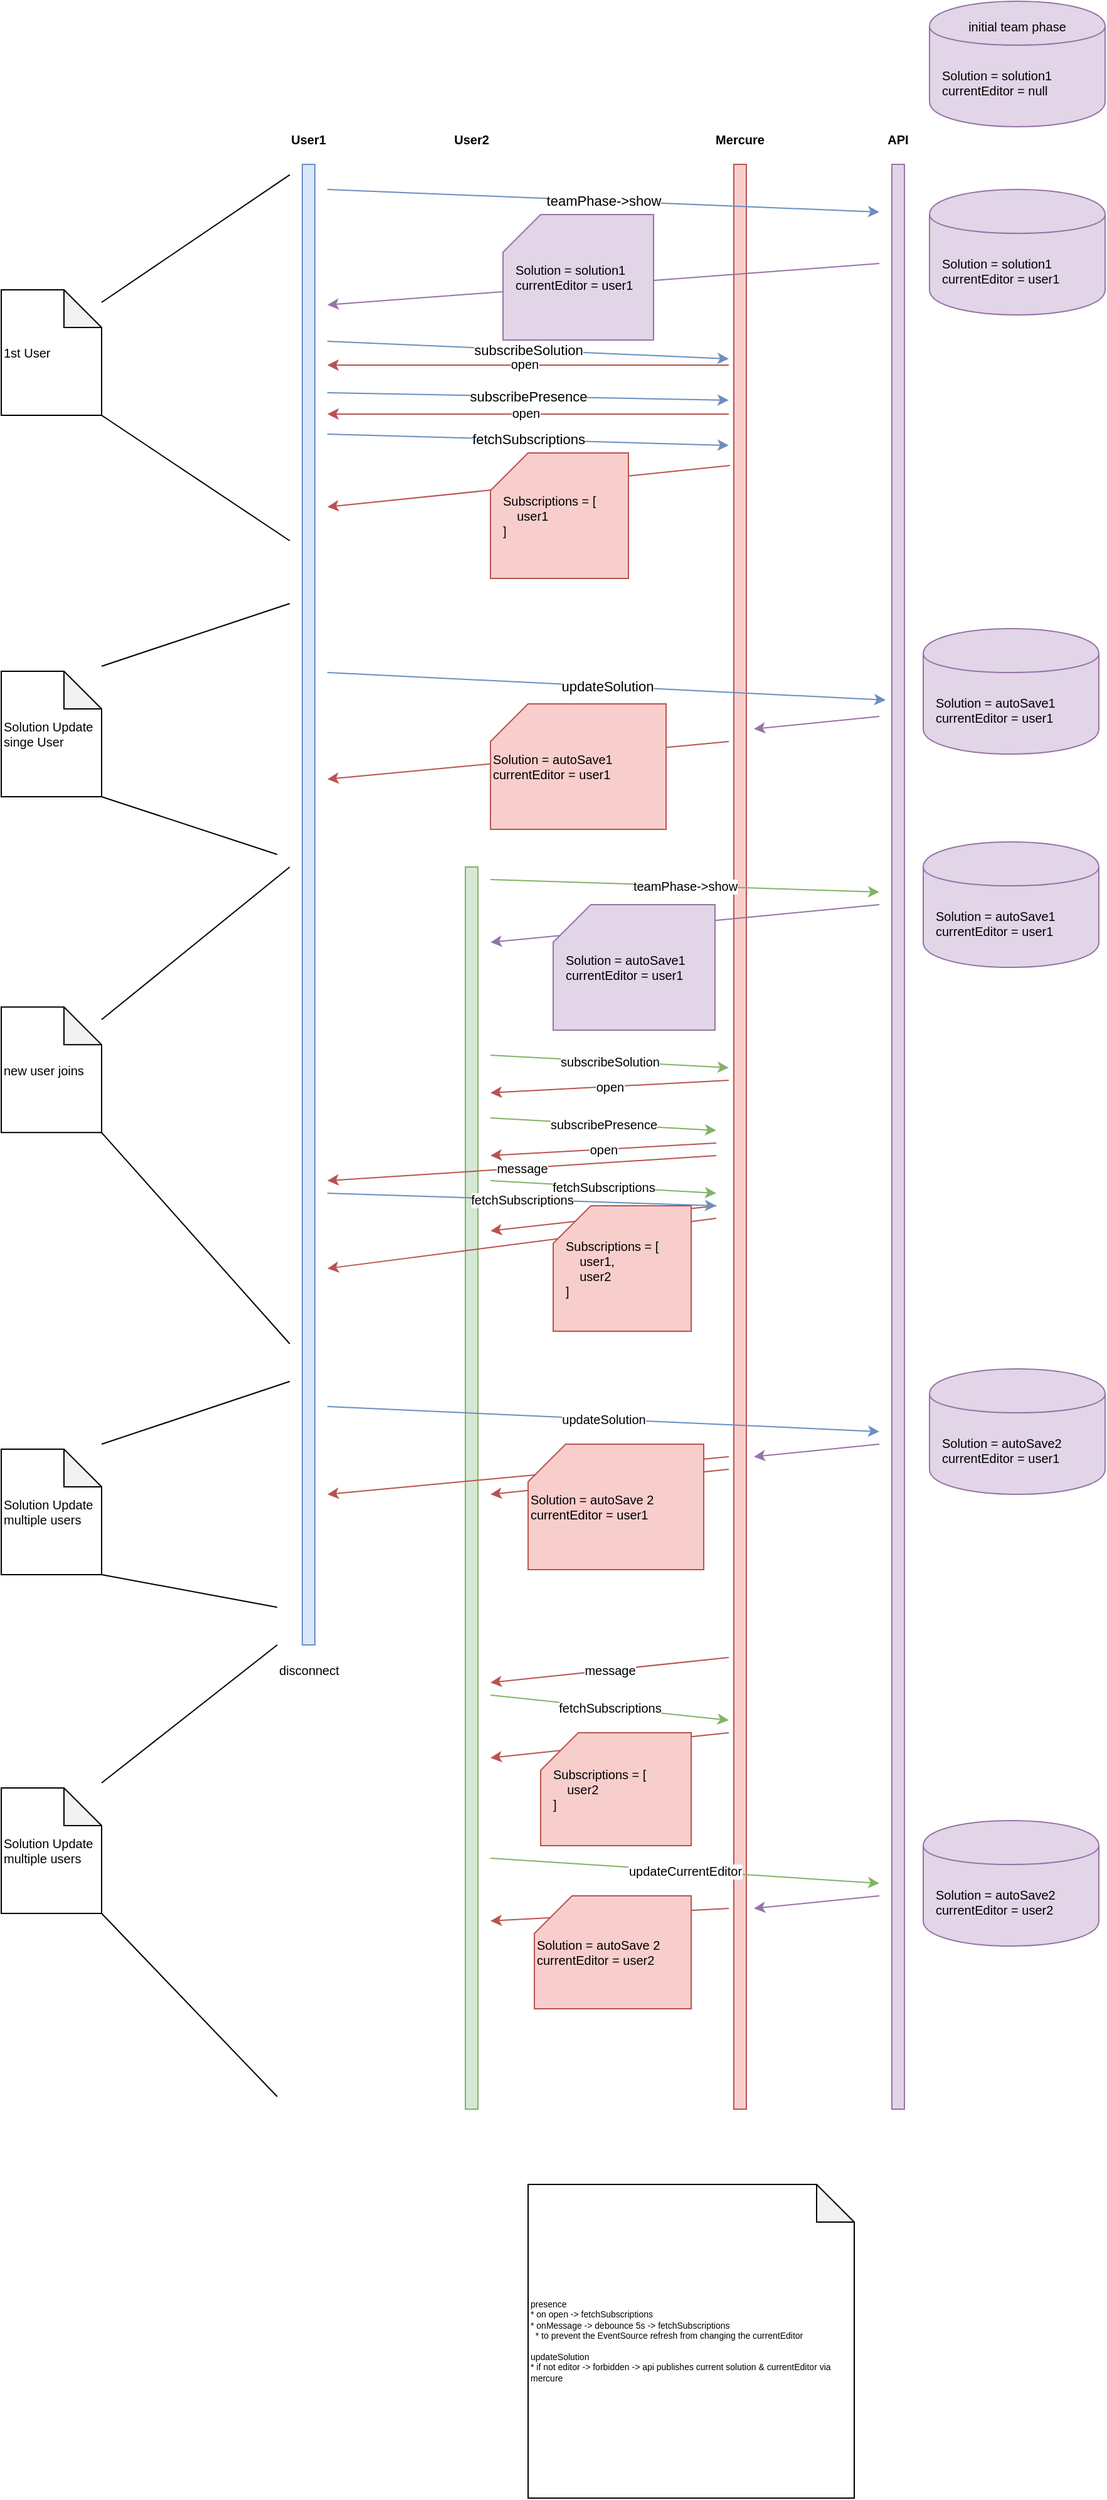 <mxfile version="13.4.5" type="device"><diagram id="4jm-vbYID1ED-iSRbs7n" name="Page-1"><mxGraphModel dx="2893" dy="1220" grid="1" gridSize="10" guides="1" tooltips="1" connect="1" arrows="1" fold="1" page="1" pageScale="1" pageWidth="827" pageHeight="1169" math="0" shadow="0"><root><mxCell id="0"/><mxCell id="1" parent="0"/><mxCell id="yuWsP8yVxdeF-Z8yM78Q-1" value="" style="rounded=0;whiteSpace=wrap;html=1;fillColor=#dae8fc;strokeColor=#6c8ebf;" parent="1" vertex="1"><mxGeometry x="70" y="130" width="10" height="1180" as="geometry"/></mxCell><mxCell id="yuWsP8yVxdeF-Z8yM78Q-2" value="" style="rounded=0;whiteSpace=wrap;html=1;fillColor=#d5e8d4;strokeColor=#82b366;" parent="1" vertex="1"><mxGeometry x="200" y="690" width="10" height="990" as="geometry"/></mxCell><mxCell id="yuWsP8yVxdeF-Z8yM78Q-3" value="" style="rounded=0;whiteSpace=wrap;html=1;fillColor=#f8cecc;strokeColor=#b85450;" parent="1" vertex="1"><mxGeometry x="414" y="130" width="10" height="1550" as="geometry"/></mxCell><mxCell id="yuWsP8yVxdeF-Z8yM78Q-4" value="" style="rounded=0;whiteSpace=wrap;html=1;fillColor=#e1d5e7;strokeColor=#9673a6;" parent="1" vertex="1"><mxGeometry x="540" y="130" width="10" height="1550" as="geometry"/></mxCell><mxCell id="yuWsP8yVxdeF-Z8yM78Q-5" value="teamPhase-&amp;gt;show" style="endArrow=classic;html=1;fillColor=#dae8fc;strokeColor=#6c8ebf;" parent="1" edge="1"><mxGeometry width="50" height="50" relative="1" as="geometry"><mxPoint x="90" y="150" as="sourcePoint"/><mxPoint x="530" y="168" as="targetPoint"/></mxGeometry></mxCell><mxCell id="yuWsP8yVxdeF-Z8yM78Q-6" value="Solution = solution1&lt;br style=&quot;font-size: 10px&quot;&gt;currentEditor = null" style="shape=cylinder;whiteSpace=wrap;html=1;boundedLbl=1;backgroundOutline=1;fillColor=#e1d5e7;strokeColor=#9673a6;fontSize=10;align=left;spacingLeft=8;" parent="1" vertex="1"><mxGeometry x="570" width="140" height="100" as="geometry"/></mxCell><mxCell id="yuWsP8yVxdeF-Z8yM78Q-7" value="Solution = solution1&lt;br style=&quot;font-size: 10px;&quot;&gt;currentEditor = user1" style="shape=cylinder;whiteSpace=wrap;html=1;boundedLbl=1;backgroundOutline=1;fillColor=#e1d5e7;strokeColor=#9673a6;fontSize=10;align=left;spacingLeft=8;" parent="1" vertex="1"><mxGeometry x="570" y="150" width="140" height="100" as="geometry"/></mxCell><mxCell id="yuWsP8yVxdeF-Z8yM78Q-8" value="" style="endArrow=classic;html=1;fillColor=#e1d5e7;strokeColor=#9673a6;" parent="1" edge="1"><mxGeometry width="50" height="50" relative="1" as="geometry"><mxPoint x="530" y="209" as="sourcePoint"/><mxPoint x="90" y="242" as="targetPoint"/></mxGeometry></mxCell><mxCell id="yuWsP8yVxdeF-Z8yM78Q-9" value="Solution = solution1&lt;br style=&quot;font-size: 10px&quot;&gt;currentEditor = user1" style="shape=card;whiteSpace=wrap;html=1;fillColor=#e1d5e7;strokeColor=#9673a6;fontSize=10;align=left;spacingLeft=8;" parent="1" vertex="1"><mxGeometry x="230" y="170" width="120" height="100" as="geometry"/></mxCell><mxCell id="yuWsP8yVxdeF-Z8yM78Q-11" value="updateSolution" style="endArrow=classic;html=1;entryX=-0.5;entryY=0.447;entryDx=0;entryDy=0;entryPerimeter=0;fillColor=#dae8fc;strokeColor=#6c8ebf;" parent="1" edge="1"><mxGeometry width="50" height="50" relative="1" as="geometry"><mxPoint x="90" y="535" as="sourcePoint"/><mxPoint x="535" y="556.91" as="targetPoint"/></mxGeometry></mxCell><mxCell id="yuWsP8yVxdeF-Z8yM78Q-12" value="Solution = autoSave1&lt;br style=&quot;font-size: 10px;&quot;&gt;currentEditor = user1" style="shape=cylinder;whiteSpace=wrap;html=1;boundedLbl=1;backgroundOutline=1;fillColor=#e1d5e7;strokeColor=#9673a6;fontSize=10;align=left;spacingLeft=8;" parent="1" vertex="1"><mxGeometry x="565" y="500" width="140" height="100" as="geometry"/></mxCell><mxCell id="yuWsP8yVxdeF-Z8yM78Q-13" value="subscribeSolution" style="endArrow=classic;html=1;fillColor=#dae8fc;strokeColor=#6c8ebf;" parent="1" edge="1"><mxGeometry width="50" height="50" relative="1" as="geometry"><mxPoint x="90" y="271" as="sourcePoint"/><mxPoint x="410" y="285" as="targetPoint"/></mxGeometry></mxCell><mxCell id="yuWsP8yVxdeF-Z8yM78Q-14" value="subscribePresence" style="endArrow=classic;html=1;fillColor=#dae8fc;strokeColor=#6c8ebf;" parent="1" edge="1"><mxGeometry width="50" height="50" relative="1" as="geometry"><mxPoint x="90" y="312" as="sourcePoint"/><mxPoint x="410" y="318" as="targetPoint"/></mxGeometry></mxCell><mxCell id="yuWsP8yVxdeF-Z8yM78Q-15" value="" style="endArrow=classic;html=1;fillColor=#f8cecc;strokeColor=#b85450;" parent="1" edge="1"><mxGeometry width="50" height="50" relative="1" as="geometry"><mxPoint x="410" y="290" as="sourcePoint"/><mxPoint x="90" y="290" as="targetPoint"/></mxGeometry></mxCell><mxCell id="yuWsP8yVxdeF-Z8yM78Q-25" value="open" style="edgeLabel;html=1;align=center;verticalAlign=middle;resizable=0;points=[];fontSize=10;" parent="yuWsP8yVxdeF-Z8yM78Q-15" vertex="1" connectable="0"><mxGeometry x="0.023" y="-1" relative="1" as="geometry"><mxPoint as="offset"/></mxGeometry></mxCell><mxCell id="yuWsP8yVxdeF-Z8yM78Q-16" value="" style="endArrow=classic;html=1;fillColor=#f8cecc;strokeColor=#b85450;" parent="1" edge="1"><mxGeometry width="50" height="50" relative="1" as="geometry"><mxPoint x="410" y="329" as="sourcePoint"/><mxPoint x="90" y="329" as="targetPoint"/></mxGeometry></mxCell><mxCell id="yuWsP8yVxdeF-Z8yM78Q-24" value="open" style="edgeLabel;html=1;align=center;verticalAlign=middle;resizable=0;points=[];fontSize=10;" parent="yuWsP8yVxdeF-Z8yM78Q-16" vertex="1" connectable="0"><mxGeometry x="0.013" y="-1" relative="1" as="geometry"><mxPoint as="offset"/></mxGeometry></mxCell><mxCell id="yuWsP8yVxdeF-Z8yM78Q-17" value="fetchSubscriptions" style="endArrow=classic;html=1;fillColor=#dae8fc;strokeColor=#6c8ebf;" parent="1" edge="1"><mxGeometry width="50" height="50" relative="1" as="geometry"><mxPoint x="90" y="345" as="sourcePoint"/><mxPoint x="410" y="354" as="targetPoint"/></mxGeometry></mxCell><mxCell id="yuWsP8yVxdeF-Z8yM78Q-18" value="" style="endArrow=classic;html=1;fillColor=#f8cecc;strokeColor=#b85450;" parent="1" edge="1"><mxGeometry width="50" height="50" relative="1" as="geometry"><mxPoint x="411" y="370" as="sourcePoint"/><mxPoint x="90" y="403" as="targetPoint"/></mxGeometry></mxCell><mxCell id="yuWsP8yVxdeF-Z8yM78Q-19" value="Subscriptions = [&lt;br&gt;&amp;nbsp; &amp;nbsp; user1&lt;br&gt;]" style="shape=card;whiteSpace=wrap;html=1;fontSize=10;align=left;spacingLeft=8;fillColor=#f8cecc;strokeColor=#b85450;" parent="1" vertex="1"><mxGeometry x="220" y="360" width="110" height="100" as="geometry"/></mxCell><mxCell id="yuWsP8yVxdeF-Z8yM78Q-20" value="User1" style="text;html=1;strokeColor=none;fillColor=none;align=center;verticalAlign=middle;whiteSpace=wrap;rounded=0;fontSize=10;fontStyle=1" parent="1" vertex="1"><mxGeometry x="55" y="100" width="40" height="20" as="geometry"/></mxCell><mxCell id="yuWsP8yVxdeF-Z8yM78Q-21" value="User2" style="text;html=1;strokeColor=none;fillColor=none;align=center;verticalAlign=middle;whiteSpace=wrap;rounded=0;fontSize=10;fontStyle=1" parent="1" vertex="1"><mxGeometry x="185" y="100" width="40" height="20" as="geometry"/></mxCell><mxCell id="yuWsP8yVxdeF-Z8yM78Q-22" value="Mercure" style="text;html=1;strokeColor=none;fillColor=none;align=center;verticalAlign=middle;whiteSpace=wrap;rounded=0;fontSize=10;fontStyle=1" parent="1" vertex="1"><mxGeometry x="399" y="100" width="40" height="20" as="geometry"/></mxCell><mxCell id="yuWsP8yVxdeF-Z8yM78Q-23" value="API" style="text;html=1;strokeColor=none;fillColor=none;align=center;verticalAlign=middle;whiteSpace=wrap;rounded=0;fontSize=10;fontStyle=1" parent="1" vertex="1"><mxGeometry x="525" y="100" width="40" height="20" as="geometry"/></mxCell><mxCell id="yuWsP8yVxdeF-Z8yM78Q-26" value="" style="endArrow=classic;html=1;fontSize=10;fillColor=#e1d5e7;strokeColor=#9673a6;" parent="1" edge="1"><mxGeometry width="50" height="50" relative="1" as="geometry"><mxPoint x="530" y="570" as="sourcePoint"/><mxPoint x="430" y="580" as="targetPoint"/></mxGeometry></mxCell><mxCell id="yuWsP8yVxdeF-Z8yM78Q-27" value="" style="endArrow=classic;html=1;fontSize=10;fillColor=#f8cecc;strokeColor=#b85450;" parent="1" edge="1"><mxGeometry width="50" height="50" relative="1" as="geometry"><mxPoint x="410" y="590" as="sourcePoint"/><mxPoint x="90" y="620" as="targetPoint"/></mxGeometry></mxCell><mxCell id="yuWsP8yVxdeF-Z8yM78Q-28" value="Solution = autoSave1&lt;br&gt;currentEditor = user1" style="shape=card;whiteSpace=wrap;html=1;fontSize=10;align=left;fillColor=#f8cecc;strokeColor=#b85450;" parent="1" vertex="1"><mxGeometry x="220" y="560" width="140" height="100" as="geometry"/></mxCell><mxCell id="yuWsP8yVxdeF-Z8yM78Q-29" value="teamPhase-&amp;gt;show" style="endArrow=classic;html=1;fontSize=10;fillColor=#d5e8d4;strokeColor=#82b366;" parent="1" edge="1"><mxGeometry width="50" height="50" relative="1" as="geometry"><mxPoint x="220" y="700" as="sourcePoint"/><mxPoint x="530" y="710" as="targetPoint"/></mxGeometry></mxCell><mxCell id="yuWsP8yVxdeF-Z8yM78Q-30" value="" style="endArrow=classic;html=1;fontSize=10;fillColor=#e1d5e7;strokeColor=#9673a6;" parent="1" edge="1"><mxGeometry width="50" height="50" relative="1" as="geometry"><mxPoint x="530" y="720" as="sourcePoint"/><mxPoint x="220" y="750" as="targetPoint"/></mxGeometry></mxCell><mxCell id="yuWsP8yVxdeF-Z8yM78Q-31" value="Solution = autoSave1&lt;br style=&quot;font-size: 10px&quot;&gt;currentEditor = user1" style="shape=card;whiteSpace=wrap;html=1;fillColor=#e1d5e7;strokeColor=#9673a6;fontSize=10;align=left;spacingLeft=8;" parent="1" vertex="1"><mxGeometry x="270" y="720" width="129" height="100" as="geometry"/></mxCell><mxCell id="yuWsP8yVxdeF-Z8yM78Q-32" value="subscribeSolution" style="endArrow=classic;html=1;fontSize=10;fillColor=#d5e8d4;strokeColor=#82b366;" parent="1" edge="1"><mxGeometry width="50" height="50" relative="1" as="geometry"><mxPoint x="220" y="840" as="sourcePoint"/><mxPoint x="410" y="850" as="targetPoint"/></mxGeometry></mxCell><mxCell id="yuWsP8yVxdeF-Z8yM78Q-33" value="open" style="endArrow=classic;html=1;fontSize=10;fillColor=#f8cecc;strokeColor=#b85450;" parent="1" edge="1"><mxGeometry width="50" height="50" relative="1" as="geometry"><mxPoint x="410" y="860" as="sourcePoint"/><mxPoint x="220" y="870" as="targetPoint"/></mxGeometry></mxCell><mxCell id="yuWsP8yVxdeF-Z8yM78Q-34" value="subscribePresence" style="endArrow=classic;html=1;fontSize=10;fillColor=#d5e8d4;strokeColor=#82b366;" parent="1" edge="1"><mxGeometry width="50" height="50" relative="1" as="geometry"><mxPoint x="220" y="890" as="sourcePoint"/><mxPoint x="400" y="900" as="targetPoint"/></mxGeometry></mxCell><mxCell id="yuWsP8yVxdeF-Z8yM78Q-35" value="open" style="endArrow=classic;html=1;fontSize=10;fillColor=#f8cecc;strokeColor=#b85450;" parent="1" edge="1"><mxGeometry width="50" height="50" relative="1" as="geometry"><mxPoint x="400" y="910" as="sourcePoint"/><mxPoint x="220" y="920" as="targetPoint"/></mxGeometry></mxCell><mxCell id="yuWsP8yVxdeF-Z8yM78Q-36" value="fetchSubscriptions" style="endArrow=classic;html=1;fontSize=10;fillColor=#d5e8d4;strokeColor=#82b366;" parent="1" edge="1"><mxGeometry width="50" height="50" relative="1" as="geometry"><mxPoint x="220" y="940" as="sourcePoint"/><mxPoint x="400" y="950" as="targetPoint"/></mxGeometry></mxCell><mxCell id="yuWsP8yVxdeF-Z8yM78Q-37" value="" style="endArrow=classic;html=1;fontSize=10;fillColor=#f8cecc;strokeColor=#b85450;" parent="1" edge="1"><mxGeometry width="50" height="50" relative="1" as="geometry"><mxPoint x="400" y="960" as="sourcePoint"/><mxPoint x="220" y="980" as="targetPoint"/></mxGeometry></mxCell><mxCell id="yuWsP8yVxdeF-Z8yM78Q-39" value="message" style="endArrow=classic;html=1;fontSize=10;fillColor=#f8cecc;strokeColor=#b85450;" parent="1" edge="1"><mxGeometry width="50" height="50" relative="1" as="geometry"><mxPoint x="400" y="920" as="sourcePoint"/><mxPoint x="90" y="940" as="targetPoint"/></mxGeometry></mxCell><mxCell id="yuWsP8yVxdeF-Z8yM78Q-40" value="fetchSubscriptions" style="endArrow=classic;html=1;fontSize=10;fillColor=#dae8fc;strokeColor=#6c8ebf;" parent="1" edge="1"><mxGeometry width="50" height="50" relative="1" as="geometry"><mxPoint x="90" y="950" as="sourcePoint"/><mxPoint x="400" y="960" as="targetPoint"/></mxGeometry></mxCell><mxCell id="yuWsP8yVxdeF-Z8yM78Q-41" value="" style="endArrow=classic;html=1;fontSize=10;fillColor=#f8cecc;strokeColor=#b85450;" parent="1" edge="1"><mxGeometry width="50" height="50" relative="1" as="geometry"><mxPoint x="400" y="970" as="sourcePoint"/><mxPoint x="90" y="1010" as="targetPoint"/></mxGeometry></mxCell><mxCell id="yuWsP8yVxdeF-Z8yM78Q-42" value="1st User" style="shape=note;whiteSpace=wrap;html=1;backgroundOutline=1;darkOpacity=0.05;fontSize=10;align=left;" parent="1" vertex="1"><mxGeometry x="-170" y="230" width="80" height="100" as="geometry"/></mxCell><mxCell id="yuWsP8yVxdeF-Z8yM78Q-43" value="" style="endArrow=none;html=1;fontSize=10;" parent="1" edge="1"><mxGeometry width="50" height="50" relative="1" as="geometry"><mxPoint x="-90" y="240" as="sourcePoint"/><mxPoint x="60" y="138.333" as="targetPoint"/></mxGeometry></mxCell><mxCell id="yuWsP8yVxdeF-Z8yM78Q-44" value="" style="endArrow=none;html=1;fontSize=10;exitX=1;exitY=1;exitDx=0;exitDy=0;exitPerimeter=0;" parent="1" source="yuWsP8yVxdeF-Z8yM78Q-42" edge="1"><mxGeometry width="50" height="50" relative="1" as="geometry"><mxPoint x="-110" y="460" as="sourcePoint"/><mxPoint x="60" y="430" as="targetPoint"/></mxGeometry></mxCell><mxCell id="yuWsP8yVxdeF-Z8yM78Q-45" value="Solution Update&lt;br&gt;singe User" style="shape=note;whiteSpace=wrap;html=1;backgroundOutline=1;darkOpacity=0.05;fontSize=10;align=left;" parent="1" vertex="1"><mxGeometry x="-170" y="534.0" width="80" height="100" as="geometry"/></mxCell><mxCell id="yuWsP8yVxdeF-Z8yM78Q-46" value="" style="endArrow=none;html=1;fontSize=10;" parent="1" edge="1"><mxGeometry width="50" height="50" relative="1" as="geometry"><mxPoint x="-90" y="530" as="sourcePoint"/><mxPoint x="60" y="480.003" as="targetPoint"/></mxGeometry></mxCell><mxCell id="yuWsP8yVxdeF-Z8yM78Q-47" value="" style="endArrow=none;html=1;fontSize=10;exitX=1;exitY=1;exitDx=0;exitDy=0;exitPerimeter=0;" parent="1" source="yuWsP8yVxdeF-Z8yM78Q-45" edge="1"><mxGeometry width="50" height="50" relative="1" as="geometry"><mxPoint x="-110" y="801.67" as="sourcePoint"/><mxPoint x="50" y="680" as="targetPoint"/></mxGeometry></mxCell><mxCell id="yuWsP8yVxdeF-Z8yM78Q-48" value="new user joins" style="shape=note;whiteSpace=wrap;html=1;backgroundOutline=1;darkOpacity=0.05;fontSize=10;align=left;" parent="1" vertex="1"><mxGeometry x="-170" y="801.67" width="80" height="100" as="geometry"/></mxCell><mxCell id="yuWsP8yVxdeF-Z8yM78Q-49" value="" style="endArrow=none;html=1;fontSize=10;" parent="1" edge="1"><mxGeometry width="50" height="50" relative="1" as="geometry"><mxPoint x="-90" y="811.67" as="sourcePoint"/><mxPoint x="60" y="690" as="targetPoint"/></mxGeometry></mxCell><mxCell id="yuWsP8yVxdeF-Z8yM78Q-50" value="" style="endArrow=none;html=1;fontSize=10;exitX=1;exitY=1;exitDx=0;exitDy=0;exitPerimeter=0;" parent="1" source="yuWsP8yVxdeF-Z8yM78Q-48" edge="1"><mxGeometry width="50" height="50" relative="1" as="geometry"><mxPoint x="-110" y="1031.67" as="sourcePoint"/><mxPoint x="60" y="1070" as="targetPoint"/></mxGeometry></mxCell><mxCell id="yuWsP8yVxdeF-Z8yM78Q-51" value="Solution = autoSave1&lt;br style=&quot;font-size: 10px;&quot;&gt;currentEditor = user1" style="shape=cylinder;whiteSpace=wrap;html=1;boundedLbl=1;backgroundOutline=1;fillColor=#e1d5e7;strokeColor=#9673a6;fontSize=10;align=left;spacingLeft=8;" parent="1" vertex="1"><mxGeometry x="565" y="670" width="140" height="100" as="geometry"/></mxCell><mxCell id="yuWsP8yVxdeF-Z8yM78Q-52" value="initial team phase" style="text;html=1;strokeColor=none;fillColor=none;align=center;verticalAlign=middle;whiteSpace=wrap;rounded=0;fontSize=10;" parent="1" vertex="1"><mxGeometry x="600" y="10" width="80" height="20" as="geometry"/></mxCell><mxCell id="yuWsP8yVxdeF-Z8yM78Q-38" value="Subscriptions = [&lt;br&gt;&amp;nbsp; &amp;nbsp; user1,&lt;br&gt;&amp;nbsp; &amp;nbsp; user2&lt;br&gt;]" style="shape=card;whiteSpace=wrap;html=1;fontSize=10;align=left;spacingLeft=8;fillColor=#f8cecc;strokeColor=#b85450;" parent="1" vertex="1"><mxGeometry x="270" y="960" width="110" height="100" as="geometry"/></mxCell><mxCell id="yuWsP8yVxdeF-Z8yM78Q-53" value="updateSolution" style="endArrow=classic;html=1;fontSize=10;fillColor=#dae8fc;strokeColor=#6c8ebf;" parent="1" edge="1"><mxGeometry width="50" height="50" relative="1" as="geometry"><mxPoint x="90" y="1120" as="sourcePoint"/><mxPoint x="530" y="1140" as="targetPoint"/></mxGeometry></mxCell><mxCell id="yuWsP8yVxdeF-Z8yM78Q-54" value="Solution = autoSave2&lt;br style=&quot;font-size: 10px&quot;&gt;currentEditor = user1" style="shape=cylinder;whiteSpace=wrap;html=1;boundedLbl=1;backgroundOutline=1;fillColor=#e1d5e7;strokeColor=#9673a6;fontSize=10;align=left;spacingLeft=8;" parent="1" vertex="1"><mxGeometry x="570" y="1090" width="140" height="100" as="geometry"/></mxCell><mxCell id="yuWsP8yVxdeF-Z8yM78Q-55" value="" style="endArrow=classic;html=1;fontSize=10;fillColor=#e1d5e7;strokeColor=#9673a6;" parent="1" edge="1"><mxGeometry width="50" height="50" relative="1" as="geometry"><mxPoint x="530" y="1150" as="sourcePoint"/><mxPoint x="430" y="1160" as="targetPoint"/></mxGeometry></mxCell><mxCell id="yuWsP8yVxdeF-Z8yM78Q-56" value="" style="endArrow=classic;html=1;fontSize=10;fillColor=#f8cecc;strokeColor=#b85450;" parent="1" edge="1"><mxGeometry width="50" height="50" relative="1" as="geometry"><mxPoint x="410" y="1160" as="sourcePoint"/><mxPoint x="90" y="1190" as="targetPoint"/></mxGeometry></mxCell><mxCell id="yuWsP8yVxdeF-Z8yM78Q-59" value="" style="endArrow=classic;html=1;fontSize=10;fillColor=#f8cecc;strokeColor=#b85450;" parent="1" edge="1"><mxGeometry width="50" height="50" relative="1" as="geometry"><mxPoint x="410" y="1170" as="sourcePoint"/><mxPoint x="220" y="1190" as="targetPoint"/></mxGeometry></mxCell><mxCell id="yuWsP8yVxdeF-Z8yM78Q-60" value="Solution = autoSave 2&lt;br&gt;currentEditor = user1" style="shape=card;whiteSpace=wrap;html=1;fontSize=10;align=left;fillColor=#f8cecc;strokeColor=#b85450;" parent="1" vertex="1"><mxGeometry x="250" y="1150" width="140" height="100" as="geometry"/></mxCell><mxCell id="yuWsP8yVxdeF-Z8yM78Q-61" value="Solution Update&lt;br&gt;multiple users" style="shape=note;whiteSpace=wrap;html=1;backgroundOutline=1;darkOpacity=0.05;fontSize=10;align=left;" parent="1" vertex="1"><mxGeometry x="-170" y="1154" width="80" height="100" as="geometry"/></mxCell><mxCell id="yuWsP8yVxdeF-Z8yM78Q-62" value="" style="endArrow=none;html=1;fontSize=10;" parent="1" edge="1"><mxGeometry width="50" height="50" relative="1" as="geometry"><mxPoint x="-90" y="1150" as="sourcePoint"/><mxPoint x="60" y="1100.003" as="targetPoint"/></mxGeometry></mxCell><mxCell id="yuWsP8yVxdeF-Z8yM78Q-63" value="" style="endArrow=none;html=1;fontSize=10;exitX=1;exitY=1;exitDx=0;exitDy=0;exitPerimeter=0;" parent="1" source="yuWsP8yVxdeF-Z8yM78Q-61" edge="1"><mxGeometry width="50" height="50" relative="1" as="geometry"><mxPoint x="-110" y="1421.67" as="sourcePoint"/><mxPoint x="50" y="1280" as="targetPoint"/></mxGeometry></mxCell><mxCell id="yuWsP8yVxdeF-Z8yM78Q-64" value="message" style="endArrow=classic;html=1;fontSize=10;fillColor=#f8cecc;strokeColor=#b85450;" parent="1" edge="1"><mxGeometry width="50" height="50" relative="1" as="geometry"><mxPoint x="410" y="1320" as="sourcePoint"/><mxPoint x="220" y="1340" as="targetPoint"/></mxGeometry></mxCell><mxCell id="yuWsP8yVxdeF-Z8yM78Q-65" value="fetchSubscriptions" style="endArrow=classic;html=1;fontSize=10;fillColor=#d5e8d4;strokeColor=#82b366;" parent="1" edge="1"><mxGeometry width="50" height="50" relative="1" as="geometry"><mxPoint x="220" y="1350" as="sourcePoint"/><mxPoint x="410" y="1370" as="targetPoint"/></mxGeometry></mxCell><mxCell id="yuWsP8yVxdeF-Z8yM78Q-66" value="disconnect" style="text;html=1;strokeColor=none;fillColor=none;align=center;verticalAlign=middle;whiteSpace=wrap;rounded=0;fontSize=10;" parent="1" vertex="1"><mxGeometry x="42.5" y="1320" width="65" height="20" as="geometry"/></mxCell><mxCell id="yuWsP8yVxdeF-Z8yM78Q-67" value="" style="endArrow=classic;html=1;fontSize=10;fillColor=#f8cecc;strokeColor=#b85450;" parent="1" edge="1"><mxGeometry width="50" height="50" relative="1" as="geometry"><mxPoint x="410" y="1380" as="sourcePoint"/><mxPoint x="220" y="1400" as="targetPoint"/></mxGeometry></mxCell><mxCell id="yuWsP8yVxdeF-Z8yM78Q-68" value="Subscriptions = [&lt;br&gt;&amp;nbsp; &amp;nbsp; user2&lt;br&gt;]" style="shape=card;whiteSpace=wrap;html=1;fontSize=10;align=left;spacingLeft=8;fillColor=#f8cecc;strokeColor=#b85450;" parent="1" vertex="1"><mxGeometry x="260" y="1380" width="120" height="90" as="geometry"/></mxCell><mxCell id="yuWsP8yVxdeF-Z8yM78Q-69" value="updateCurrentEditor" style="endArrow=classic;html=1;fontSize=10;fillColor=#d5e8d4;strokeColor=#82b366;" parent="1" edge="1"><mxGeometry width="50" height="50" relative="1" as="geometry"><mxPoint x="220" y="1480" as="sourcePoint"/><mxPoint x="530" y="1500" as="targetPoint"/></mxGeometry></mxCell><mxCell id="yuWsP8yVxdeF-Z8yM78Q-70" value="Solution = autoSave2&lt;br style=&quot;font-size: 10px&quot;&gt;currentEditor = user2" style="shape=cylinder;whiteSpace=wrap;html=1;boundedLbl=1;backgroundOutline=1;fillColor=#e1d5e7;strokeColor=#9673a6;fontSize=10;align=left;spacingLeft=8;" parent="1" vertex="1"><mxGeometry x="565" y="1450" width="140" height="100" as="geometry"/></mxCell><mxCell id="yuWsP8yVxdeF-Z8yM78Q-71" value="" style="endArrow=classic;html=1;fontSize=10;fillColor=#e1d5e7;strokeColor=#9673a6;" parent="1" edge="1"><mxGeometry width="50" height="50" relative="1" as="geometry"><mxPoint x="530" y="1510" as="sourcePoint"/><mxPoint x="430" y="1520" as="targetPoint"/></mxGeometry></mxCell><mxCell id="yuWsP8yVxdeF-Z8yM78Q-72" value="" style="endArrow=classic;html=1;fontSize=10;fillColor=#f8cecc;strokeColor=#b85450;" parent="1" edge="1"><mxGeometry width="50" height="50" relative="1" as="geometry"><mxPoint x="410" y="1520" as="sourcePoint"/><mxPoint x="220" y="1530" as="targetPoint"/></mxGeometry></mxCell><mxCell id="yuWsP8yVxdeF-Z8yM78Q-73" value="Solution = autoSave 2&lt;br&gt;currentEditor = user2" style="shape=card;whiteSpace=wrap;html=1;fontSize=10;align=left;fillColor=#f8cecc;strokeColor=#b85450;" parent="1" vertex="1"><mxGeometry x="255" y="1510" width="125" height="90" as="geometry"/></mxCell><mxCell id="yuWsP8yVxdeF-Z8yM78Q-74" value="Solution Update&lt;br&gt;multiple users" style="shape=note;whiteSpace=wrap;html=1;backgroundOutline=1;darkOpacity=0.05;fontSize=10;align=left;" parent="1" vertex="1"><mxGeometry x="-170" y="1424" width="80" height="100" as="geometry"/></mxCell><mxCell id="yuWsP8yVxdeF-Z8yM78Q-75" value="" style="endArrow=none;html=1;fontSize=10;" parent="1" edge="1"><mxGeometry width="50" height="50" relative="1" as="geometry"><mxPoint x="-90" y="1420" as="sourcePoint"/><mxPoint x="50" y="1310" as="targetPoint"/></mxGeometry></mxCell><mxCell id="yuWsP8yVxdeF-Z8yM78Q-76" value="" style="endArrow=none;html=1;fontSize=10;exitX=1;exitY=1;exitDx=0;exitDy=0;exitPerimeter=0;" parent="1" source="yuWsP8yVxdeF-Z8yM78Q-74" edge="1"><mxGeometry width="50" height="50" relative="1" as="geometry"><mxPoint x="-110" y="1691.67" as="sourcePoint"/><mxPoint x="50" y="1670" as="targetPoint"/></mxGeometry></mxCell><mxCell id="yuWsP8yVxdeF-Z8yM78Q-78" value="presence &lt;br&gt;* on open -&amp;gt; fetchSubscriptions&lt;br&gt;* onMessage -&amp;gt; debounce 5s -&amp;gt; fetchSubscriptions&lt;br&gt;&amp;nbsp; * to prevent the EventSource refresh from changing the currentEditor&lt;br&gt;&lt;br&gt;updateSolution&lt;br&gt;* if not editor -&amp;gt; forbidden -&amp;gt; api publishes current solution &amp;amp; currentEditor via mercure" style="shape=note;whiteSpace=wrap;html=1;backgroundOutline=1;darkOpacity=0.05;fontSize=7;align=left;" parent="1" vertex="1"><mxGeometry x="250" y="1740" width="260" height="250" as="geometry"/></mxCell></root></mxGraphModel></diagram></mxfile>